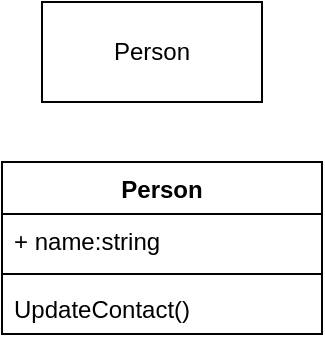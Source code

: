 <mxfile version="22.1.16" type="github">
  <diagram name="Page-1" id="fg34SeTvw0TztGtpNwvu">
    <mxGraphModel dx="594" dy="508" grid="1" gridSize="10" guides="1" tooltips="1" connect="1" arrows="1" fold="1" page="1" pageScale="1" pageWidth="827" pageHeight="1169" math="0" shadow="0">
      <root>
        <mxCell id="0" />
        <mxCell id="1" parent="0" />
        <mxCell id="L7suhtxkJkHV1bTu8fvg-2" value="Person" style="swimlane;fontStyle=1;align=center;verticalAlign=top;childLayout=stackLayout;horizontal=1;startSize=26;horizontalStack=0;resizeParent=1;resizeParentMax=0;resizeLast=0;collapsible=1;marginBottom=0;whiteSpace=wrap;html=1;" vertex="1" parent="1">
          <mxGeometry x="170" y="110" width="160" height="86" as="geometry">
            <mxRectangle x="170" y="110" width="80" height="30" as="alternateBounds" />
          </mxGeometry>
        </mxCell>
        <mxCell id="L7suhtxkJkHV1bTu8fvg-3" value="+ name:string" style="text;strokeColor=none;fillColor=none;align=left;verticalAlign=top;spacingLeft=4;spacingRight=4;overflow=hidden;rotatable=0;points=[[0,0.5],[1,0.5]];portConstraint=eastwest;whiteSpace=wrap;html=1;" vertex="1" parent="L7suhtxkJkHV1bTu8fvg-2">
          <mxGeometry y="26" width="160" height="26" as="geometry" />
        </mxCell>
        <mxCell id="L7suhtxkJkHV1bTu8fvg-4" value="" style="line;strokeWidth=1;fillColor=none;align=left;verticalAlign=middle;spacingTop=-1;spacingLeft=3;spacingRight=3;rotatable=0;labelPosition=right;points=[];portConstraint=eastwest;strokeColor=inherit;" vertex="1" parent="L7suhtxkJkHV1bTu8fvg-2">
          <mxGeometry y="52" width="160" height="8" as="geometry" />
        </mxCell>
        <mxCell id="L7suhtxkJkHV1bTu8fvg-5" value="UpdateContact()" style="text;strokeColor=none;fillColor=none;align=left;verticalAlign=top;spacingLeft=4;spacingRight=4;overflow=hidden;rotatable=0;points=[[0,0.5],[1,0.5]];portConstraint=eastwest;whiteSpace=wrap;html=1;" vertex="1" parent="L7suhtxkJkHV1bTu8fvg-2">
          <mxGeometry y="60" width="160" height="26" as="geometry" />
        </mxCell>
        <mxCell id="L7suhtxkJkHV1bTu8fvg-6" value="Person" style="html=1;whiteSpace=wrap;" vertex="1" parent="1">
          <mxGeometry x="190" y="30" width="110" height="50" as="geometry" />
        </mxCell>
      </root>
    </mxGraphModel>
  </diagram>
</mxfile>
